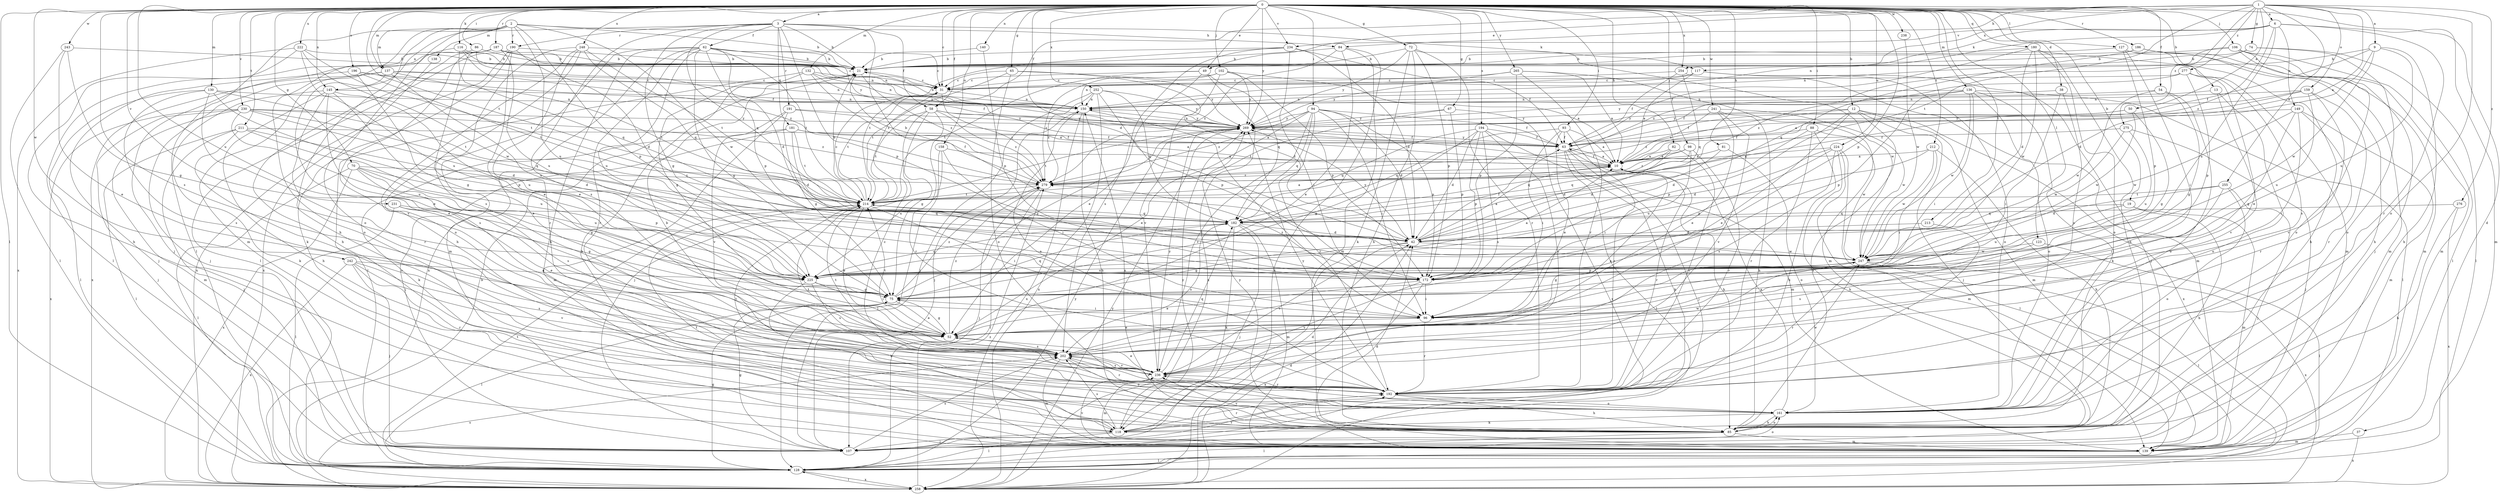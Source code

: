 strict digraph  {
0;
1;
2;
3;
6;
9;
10;
12;
13;
19;
21;
31;
37;
38;
42;
49;
50;
52;
54;
58;
62;
63;
65;
67;
70;
72;
74;
75;
81;
82;
84;
85;
86;
88;
93;
94;
96;
98;
102;
106;
107;
116;
117;
118;
123;
127;
128;
130;
132;
136;
137;
138;
139;
140;
145;
149;
150;
158;
159;
161;
172;
180;
181;
182;
186;
187;
190;
191;
192;
194;
196;
202;
211;
212;
213;
214;
222;
224;
225;
230;
231;
234;
236;
238;
241;
242;
243;
247;
248;
252;
254;
255;
258;
265;
269;
275;
276;
277;
279;
0 -> 3  [label=a];
0 -> 12  [label=b];
0 -> 13  [label=b];
0 -> 19  [label=b];
0 -> 31  [label=c];
0 -> 37  [label=d];
0 -> 38  [label=d];
0 -> 42  [label=d];
0 -> 49  [label=e];
0 -> 54  [label=f];
0 -> 58  [label=f];
0 -> 65  [label=g];
0 -> 67  [label=g];
0 -> 70  [label=g];
0 -> 72  [label=g];
0 -> 81  [label=h];
0 -> 82  [label=h];
0 -> 86  [label=i];
0 -> 88  [label=i];
0 -> 93  [label=i];
0 -> 94  [label=i];
0 -> 98  [label=j];
0 -> 102  [label=j];
0 -> 106  [label=j];
0 -> 116  [label=k];
0 -> 123  [label=l];
0 -> 127  [label=l];
0 -> 128  [label=l];
0 -> 130  [label=m];
0 -> 132  [label=m];
0 -> 136  [label=m];
0 -> 137  [label=m];
0 -> 140  [label=n];
0 -> 145  [label=n];
0 -> 158  [label=o];
0 -> 172  [label=p];
0 -> 180  [label=q];
0 -> 186  [label=r];
0 -> 187  [label=r];
0 -> 194  [label=s];
0 -> 196  [label=s];
0 -> 202  [label=s];
0 -> 211  [label=t];
0 -> 212  [label=t];
0 -> 213  [label=t];
0 -> 214  [label=t];
0 -> 222  [label=u];
0 -> 224  [label=u];
0 -> 225  [label=u];
0 -> 230  [label=v];
0 -> 231  [label=v];
0 -> 234  [label=v];
0 -> 238  [label=w];
0 -> 241  [label=w];
0 -> 242  [label=w];
0 -> 243  [label=w];
0 -> 248  [label=x];
0 -> 252  [label=x];
0 -> 254  [label=x];
0 -> 265  [label=y];
0 -> 269  [label=y];
1 -> 6  [label=a];
1 -> 9  [label=a];
1 -> 10  [label=a];
1 -> 49  [label=e];
1 -> 50  [label=e];
1 -> 58  [label=f];
1 -> 74  [label=g];
1 -> 84  [label=h];
1 -> 159  [label=o];
1 -> 161  [label=o];
1 -> 214  [label=t];
1 -> 254  [label=x];
1 -> 255  [label=x];
1 -> 275  [label=z];
1 -> 276  [label=z];
1 -> 277  [label=z];
2 -> 21  [label=b];
2 -> 84  [label=h];
2 -> 85  [label=h];
2 -> 128  [label=l];
2 -> 137  [label=m];
2 -> 138  [label=m];
2 -> 139  [label=m];
2 -> 161  [label=o];
2 -> 172  [label=p];
2 -> 190  [label=r];
2 -> 225  [label=u];
2 -> 247  [label=w];
3 -> 21  [label=b];
3 -> 58  [label=f];
3 -> 62  [label=f];
3 -> 75  [label=g];
3 -> 117  [label=k];
3 -> 145  [label=n];
3 -> 172  [label=p];
3 -> 181  [label=q];
3 -> 182  [label=q];
3 -> 190  [label=r];
3 -> 191  [label=r];
3 -> 202  [label=s];
3 -> 247  [label=f];
6 -> 117  [label=k];
6 -> 139  [label=m];
6 -> 149  [label=n];
6 -> 150  [label=n];
6 -> 192  [label=r];
6 -> 225  [label=u];
6 -> 234  [label=v];
6 -> 279  [label=z];
9 -> 21  [label=b];
9 -> 42  [label=d];
9 -> 63  [label=f];
9 -> 85  [label=h];
9 -> 225  [label=u];
9 -> 247  [label=w];
10 -> 63  [label=f];
10 -> 192  [label=r];
10 -> 279  [label=z];
12 -> 52  [label=e];
12 -> 85  [label=h];
12 -> 107  [label=j];
12 -> 139  [label=m];
12 -> 172  [label=p];
12 -> 258  [label=x];
12 -> 269  [label=y];
12 -> 279  [label=z];
13 -> 150  [label=n];
13 -> 161  [label=o];
13 -> 236  [label=v];
19 -> 85  [label=h];
19 -> 139  [label=m];
19 -> 182  [label=q];
19 -> 225  [label=u];
21 -> 31  [label=c];
21 -> 279  [label=z];
31 -> 150  [label=n];
31 -> 214  [label=t];
31 -> 279  [label=z];
37 -> 139  [label=m];
37 -> 258  [label=x];
38 -> 96  [label=i];
38 -> 150  [label=n];
38 -> 202  [label=s];
42 -> 10  [label=a];
42 -> 63  [label=f];
42 -> 75  [label=g];
42 -> 236  [label=v];
42 -> 247  [label=w];
42 -> 269  [label=y];
49 -> 31  [label=c];
49 -> 52  [label=e];
49 -> 182  [label=q];
49 -> 214  [label=t];
49 -> 258  [label=x];
50 -> 63  [label=f];
50 -> 75  [label=g];
50 -> 247  [label=w];
50 -> 269  [label=y];
52 -> 75  [label=g];
52 -> 202  [label=s];
52 -> 214  [label=t];
52 -> 279  [label=z];
54 -> 75  [label=g];
54 -> 150  [label=n];
54 -> 161  [label=o];
54 -> 247  [label=w];
58 -> 10  [label=a];
58 -> 75  [label=g];
58 -> 107  [label=j];
58 -> 192  [label=r];
58 -> 214  [label=t];
58 -> 269  [label=y];
58 -> 279  [label=z];
62 -> 21  [label=b];
62 -> 31  [label=c];
62 -> 42  [label=d];
62 -> 75  [label=g];
62 -> 85  [label=h];
62 -> 139  [label=m];
62 -> 172  [label=p];
62 -> 192  [label=r];
62 -> 214  [label=t];
62 -> 225  [label=u];
62 -> 258  [label=x];
62 -> 269  [label=y];
63 -> 10  [label=a];
63 -> 85  [label=h];
63 -> 107  [label=j];
63 -> 118  [label=k];
63 -> 128  [label=l];
63 -> 269  [label=y];
65 -> 31  [label=c];
65 -> 42  [label=d];
65 -> 161  [label=o];
65 -> 214  [label=t];
65 -> 269  [label=y];
67 -> 172  [label=p];
67 -> 214  [label=t];
67 -> 258  [label=x];
67 -> 269  [label=y];
70 -> 75  [label=g];
70 -> 128  [label=l];
70 -> 172  [label=p];
70 -> 202  [label=s];
70 -> 225  [label=u];
70 -> 258  [label=x];
70 -> 279  [label=z];
72 -> 21  [label=b];
72 -> 85  [label=h];
72 -> 118  [label=k];
72 -> 172  [label=p];
72 -> 192  [label=r];
72 -> 247  [label=w];
72 -> 269  [label=y];
74 -> 21  [label=b];
74 -> 128  [label=l];
74 -> 161  [label=o];
74 -> 279  [label=z];
75 -> 52  [label=e];
75 -> 96  [label=i];
75 -> 128  [label=l];
75 -> 182  [label=q];
75 -> 269  [label=y];
75 -> 279  [label=z];
81 -> 10  [label=a];
81 -> 42  [label=d];
81 -> 161  [label=o];
82 -> 10  [label=a];
82 -> 42  [label=d];
82 -> 182  [label=q];
82 -> 192  [label=r];
84 -> 21  [label=b];
84 -> 52  [label=e];
84 -> 139  [label=m];
84 -> 258  [label=x];
84 -> 279  [label=z];
85 -> 128  [label=l];
85 -> 139  [label=m];
85 -> 150  [label=n];
85 -> 161  [label=o];
85 -> 236  [label=v];
85 -> 269  [label=y];
86 -> 21  [label=b];
86 -> 63  [label=f];
86 -> 128  [label=l];
88 -> 42  [label=d];
88 -> 63  [label=f];
88 -> 118  [label=k];
88 -> 192  [label=r];
88 -> 247  [label=w];
93 -> 10  [label=a];
93 -> 52  [label=e];
93 -> 63  [label=f];
93 -> 96  [label=i];
93 -> 182  [label=q];
93 -> 192  [label=r];
94 -> 42  [label=d];
94 -> 52  [label=e];
94 -> 63  [label=f];
94 -> 96  [label=i];
94 -> 172  [label=p];
94 -> 182  [label=q];
94 -> 192  [label=r];
94 -> 236  [label=v];
94 -> 269  [label=y];
94 -> 279  [label=z];
96 -> 52  [label=e];
96 -> 192  [label=r];
98 -> 10  [label=a];
98 -> 96  [label=i];
98 -> 182  [label=q];
98 -> 192  [label=r];
98 -> 279  [label=z];
102 -> 10  [label=a];
102 -> 31  [label=c];
102 -> 172  [label=p];
102 -> 236  [label=v];
102 -> 269  [label=y];
102 -> 279  [label=z];
106 -> 21  [label=b];
106 -> 107  [label=j];
106 -> 128  [label=l];
106 -> 139  [label=m];
106 -> 150  [label=n];
106 -> 161  [label=o];
107 -> 75  [label=g];
107 -> 161  [label=o];
107 -> 192  [label=r];
107 -> 202  [label=s];
116 -> 21  [label=b];
116 -> 150  [label=n];
116 -> 161  [label=o];
116 -> 182  [label=q];
116 -> 279  [label=z];
117 -> 10  [label=a];
117 -> 31  [label=c];
117 -> 107  [label=j];
117 -> 150  [label=n];
117 -> 161  [label=o];
118 -> 21  [label=b];
118 -> 42  [label=d];
118 -> 107  [label=j];
118 -> 128  [label=l];
118 -> 192  [label=r];
118 -> 202  [label=s];
118 -> 269  [label=y];
123 -> 128  [label=l];
123 -> 202  [label=s];
123 -> 247  [label=w];
127 -> 21  [label=b];
127 -> 85  [label=h];
127 -> 96  [label=i];
127 -> 139  [label=m];
127 -> 172  [label=p];
128 -> 75  [label=g];
128 -> 214  [label=t];
128 -> 258  [label=x];
128 -> 269  [label=y];
130 -> 52  [label=e];
130 -> 128  [label=l];
130 -> 150  [label=n];
130 -> 172  [label=p];
130 -> 202  [label=s];
130 -> 214  [label=t];
132 -> 31  [label=c];
132 -> 75  [label=g];
132 -> 128  [label=l];
132 -> 150  [label=n];
132 -> 269  [label=y];
132 -> 279  [label=z];
136 -> 63  [label=f];
136 -> 96  [label=i];
136 -> 118  [label=k];
136 -> 128  [label=l];
136 -> 150  [label=n];
136 -> 161  [label=o];
136 -> 172  [label=p];
136 -> 247  [label=w];
137 -> 31  [label=c];
137 -> 52  [label=e];
137 -> 107  [label=j];
137 -> 150  [label=n];
137 -> 214  [label=t];
137 -> 225  [label=u];
137 -> 258  [label=x];
138 -> 258  [label=x];
139 -> 42  [label=d];
139 -> 128  [label=l];
139 -> 214  [label=t];
139 -> 236  [label=v];
140 -> 21  [label=b];
140 -> 172  [label=p];
145 -> 52  [label=e];
145 -> 85  [label=h];
145 -> 118  [label=k];
145 -> 150  [label=n];
145 -> 192  [label=r];
145 -> 202  [label=s];
145 -> 225  [label=u];
149 -> 75  [label=g];
149 -> 96  [label=i];
149 -> 139  [label=m];
149 -> 192  [label=r];
149 -> 247  [label=w];
149 -> 269  [label=y];
150 -> 21  [label=b];
150 -> 85  [label=h];
150 -> 96  [label=i];
150 -> 107  [label=j];
150 -> 258  [label=x];
150 -> 269  [label=y];
158 -> 10  [label=a];
158 -> 96  [label=i];
158 -> 128  [label=l];
158 -> 225  [label=u];
159 -> 10  [label=a];
159 -> 150  [label=n];
159 -> 192  [label=r];
159 -> 225  [label=u];
159 -> 236  [label=v];
159 -> 269  [label=y];
161 -> 10  [label=a];
161 -> 85  [label=h];
161 -> 118  [label=k];
161 -> 236  [label=v];
172 -> 52  [label=e];
172 -> 96  [label=i];
172 -> 236  [label=v];
172 -> 258  [label=x];
172 -> 279  [label=z];
180 -> 21  [label=b];
180 -> 42  [label=d];
180 -> 63  [label=f];
180 -> 85  [label=h];
180 -> 139  [label=m];
180 -> 161  [label=o];
180 -> 247  [label=w];
181 -> 10  [label=a];
181 -> 42  [label=d];
181 -> 63  [label=f];
181 -> 107  [label=j];
181 -> 118  [label=k];
181 -> 214  [label=t];
182 -> 42  [label=d];
182 -> 107  [label=j];
182 -> 118  [label=k];
182 -> 139  [label=m];
182 -> 202  [label=s];
186 -> 21  [label=b];
186 -> 85  [label=h];
186 -> 139  [label=m];
186 -> 182  [label=q];
187 -> 21  [label=b];
187 -> 31  [label=c];
187 -> 52  [label=e];
187 -> 85  [label=h];
187 -> 107  [label=j];
187 -> 150  [label=n];
187 -> 225  [label=u];
187 -> 236  [label=v];
190 -> 21  [label=b];
190 -> 42  [label=d];
190 -> 52  [label=e];
190 -> 118  [label=k];
190 -> 128  [label=l];
190 -> 258  [label=x];
191 -> 10  [label=a];
191 -> 75  [label=g];
191 -> 139  [label=m];
191 -> 236  [label=v];
191 -> 269  [label=y];
192 -> 31  [label=c];
192 -> 85  [label=h];
192 -> 150  [label=n];
192 -> 161  [label=o];
192 -> 202  [label=s];
192 -> 214  [label=t];
192 -> 247  [label=w];
192 -> 269  [label=y];
194 -> 42  [label=d];
194 -> 63  [label=f];
194 -> 75  [label=g];
194 -> 139  [label=m];
194 -> 172  [label=p];
194 -> 182  [label=q];
194 -> 202  [label=s];
194 -> 236  [label=v];
196 -> 31  [label=c];
196 -> 63  [label=f];
196 -> 75  [label=g];
196 -> 107  [label=j];
196 -> 214  [label=t];
202 -> 10  [label=a];
202 -> 139  [label=m];
202 -> 161  [label=o];
202 -> 192  [label=r];
202 -> 214  [label=t];
202 -> 236  [label=v];
202 -> 247  [label=w];
211 -> 42  [label=d];
211 -> 63  [label=f];
211 -> 107  [label=j];
211 -> 128  [label=l];
211 -> 161  [label=o];
211 -> 225  [label=u];
212 -> 10  [label=a];
212 -> 85  [label=h];
212 -> 96  [label=i];
212 -> 225  [label=u];
212 -> 247  [label=w];
213 -> 42  [label=d];
213 -> 192  [label=r];
214 -> 10  [label=a];
214 -> 21  [label=b];
214 -> 31  [label=c];
214 -> 52  [label=e];
214 -> 96  [label=i];
214 -> 182  [label=q];
222 -> 21  [label=b];
222 -> 85  [label=h];
222 -> 214  [label=t];
222 -> 225  [label=u];
222 -> 247  [label=w];
222 -> 258  [label=x];
224 -> 10  [label=a];
224 -> 42  [label=d];
224 -> 85  [label=h];
224 -> 128  [label=l];
224 -> 139  [label=m];
224 -> 172  [label=p];
224 -> 202  [label=s];
225 -> 10  [label=a];
225 -> 75  [label=g];
225 -> 96  [label=i];
225 -> 118  [label=k];
225 -> 182  [label=q];
225 -> 202  [label=s];
230 -> 42  [label=d];
230 -> 107  [label=j];
230 -> 139  [label=m];
230 -> 182  [label=q];
230 -> 225  [label=u];
230 -> 258  [label=x];
230 -> 269  [label=y];
230 -> 279  [label=z];
231 -> 52  [label=e];
231 -> 75  [label=g];
231 -> 128  [label=l];
231 -> 182  [label=q];
234 -> 21  [label=b];
234 -> 42  [label=d];
234 -> 63  [label=f];
234 -> 96  [label=i];
234 -> 202  [label=s];
234 -> 214  [label=t];
236 -> 21  [label=b];
236 -> 52  [label=e];
236 -> 139  [label=m];
236 -> 182  [label=q];
236 -> 192  [label=r];
236 -> 202  [label=s];
236 -> 214  [label=t];
236 -> 269  [label=y];
238 -> 247  [label=w];
241 -> 10  [label=a];
241 -> 52  [label=e];
241 -> 85  [label=h];
241 -> 236  [label=v];
241 -> 247  [label=w];
241 -> 269  [label=y];
242 -> 107  [label=j];
242 -> 192  [label=r];
242 -> 202  [label=s];
242 -> 225  [label=u];
242 -> 236  [label=v];
242 -> 258  [label=x];
243 -> 21  [label=b];
243 -> 52  [label=e];
243 -> 75  [label=g];
243 -> 128  [label=l];
247 -> 75  [label=g];
247 -> 128  [label=l];
247 -> 172  [label=p];
247 -> 192  [label=r];
247 -> 214  [label=t];
247 -> 225  [label=u];
247 -> 258  [label=x];
248 -> 21  [label=b];
248 -> 85  [label=h];
248 -> 161  [label=o];
248 -> 182  [label=q];
248 -> 192  [label=r];
248 -> 202  [label=s];
248 -> 214  [label=t];
252 -> 107  [label=j];
252 -> 150  [label=n];
252 -> 172  [label=p];
252 -> 182  [label=q];
252 -> 258  [label=x];
252 -> 269  [label=y];
252 -> 279  [label=z];
254 -> 31  [label=c];
254 -> 63  [label=f];
254 -> 139  [label=m];
254 -> 182  [label=q];
255 -> 42  [label=d];
255 -> 96  [label=i];
255 -> 107  [label=j];
255 -> 161  [label=o];
255 -> 214  [label=t];
258 -> 21  [label=b];
258 -> 42  [label=d];
258 -> 128  [label=l];
258 -> 202  [label=s];
258 -> 269  [label=y];
258 -> 279  [label=z];
265 -> 10  [label=a];
265 -> 31  [label=c];
265 -> 139  [label=m];
265 -> 172  [label=p];
265 -> 192  [label=r];
265 -> 269  [label=y];
269 -> 63  [label=f];
269 -> 150  [label=n];
269 -> 214  [label=t];
275 -> 63  [label=f];
275 -> 107  [label=j];
275 -> 225  [label=u];
275 -> 247  [label=w];
276 -> 85  [label=h];
276 -> 182  [label=q];
276 -> 258  [label=x];
277 -> 31  [label=c];
277 -> 52  [label=e];
277 -> 172  [label=p];
277 -> 202  [label=s];
277 -> 279  [label=z];
279 -> 21  [label=b];
279 -> 107  [label=j];
279 -> 128  [label=l];
279 -> 214  [label=t];
}
